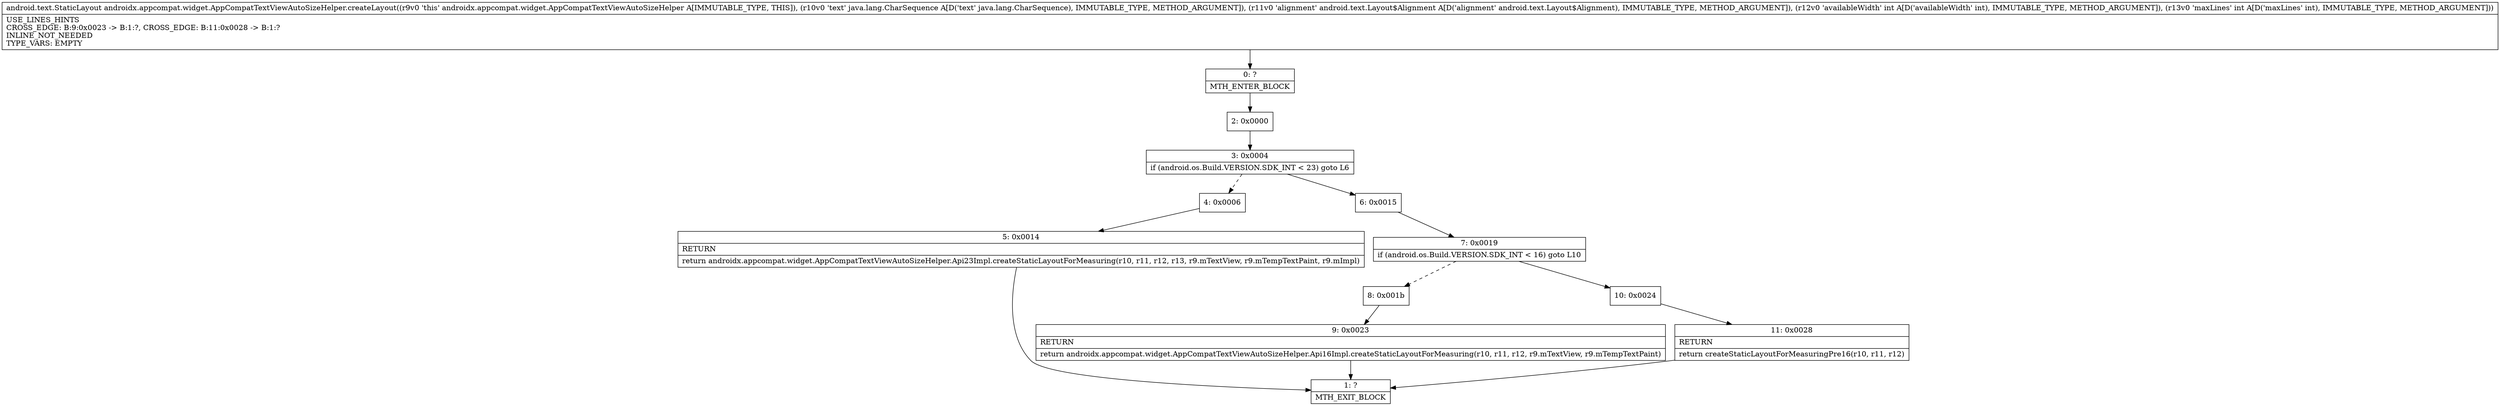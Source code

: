 digraph "CFG forandroidx.appcompat.widget.AppCompatTextViewAutoSizeHelper.createLayout(Ljava\/lang\/CharSequence;Landroid\/text\/Layout$Alignment;II)Landroid\/text\/StaticLayout;" {
Node_0 [shape=record,label="{0\:\ ?|MTH_ENTER_BLOCK\l}"];
Node_2 [shape=record,label="{2\:\ 0x0000}"];
Node_3 [shape=record,label="{3\:\ 0x0004|if (android.os.Build.VERSION.SDK_INT \< 23) goto L6\l}"];
Node_4 [shape=record,label="{4\:\ 0x0006}"];
Node_5 [shape=record,label="{5\:\ 0x0014|RETURN\l|return androidx.appcompat.widget.AppCompatTextViewAutoSizeHelper.Api23Impl.createStaticLayoutForMeasuring(r10, r11, r12, r13, r9.mTextView, r9.mTempTextPaint, r9.mImpl)\l}"];
Node_1 [shape=record,label="{1\:\ ?|MTH_EXIT_BLOCK\l}"];
Node_6 [shape=record,label="{6\:\ 0x0015}"];
Node_7 [shape=record,label="{7\:\ 0x0019|if (android.os.Build.VERSION.SDK_INT \< 16) goto L10\l}"];
Node_8 [shape=record,label="{8\:\ 0x001b}"];
Node_9 [shape=record,label="{9\:\ 0x0023|RETURN\l|return androidx.appcompat.widget.AppCompatTextViewAutoSizeHelper.Api16Impl.createStaticLayoutForMeasuring(r10, r11, r12, r9.mTextView, r9.mTempTextPaint)\l}"];
Node_10 [shape=record,label="{10\:\ 0x0024}"];
Node_11 [shape=record,label="{11\:\ 0x0028|RETURN\l|return createStaticLayoutForMeasuringPre16(r10, r11, r12)\l}"];
MethodNode[shape=record,label="{android.text.StaticLayout androidx.appcompat.widget.AppCompatTextViewAutoSizeHelper.createLayout((r9v0 'this' androidx.appcompat.widget.AppCompatTextViewAutoSizeHelper A[IMMUTABLE_TYPE, THIS]), (r10v0 'text' java.lang.CharSequence A[D('text' java.lang.CharSequence), IMMUTABLE_TYPE, METHOD_ARGUMENT]), (r11v0 'alignment' android.text.Layout$Alignment A[D('alignment' android.text.Layout$Alignment), IMMUTABLE_TYPE, METHOD_ARGUMENT]), (r12v0 'availableWidth' int A[D('availableWidth' int), IMMUTABLE_TYPE, METHOD_ARGUMENT]), (r13v0 'maxLines' int A[D('maxLines' int), IMMUTABLE_TYPE, METHOD_ARGUMENT]))  | USE_LINES_HINTS\lCROSS_EDGE: B:9:0x0023 \-\> B:1:?, CROSS_EDGE: B:11:0x0028 \-\> B:1:?\lINLINE_NOT_NEEDED\lTYPE_VARS: EMPTY\l}"];
MethodNode -> Node_0;Node_0 -> Node_2;
Node_2 -> Node_3;
Node_3 -> Node_4[style=dashed];
Node_3 -> Node_6;
Node_4 -> Node_5;
Node_5 -> Node_1;
Node_6 -> Node_7;
Node_7 -> Node_8[style=dashed];
Node_7 -> Node_10;
Node_8 -> Node_9;
Node_9 -> Node_1;
Node_10 -> Node_11;
Node_11 -> Node_1;
}

